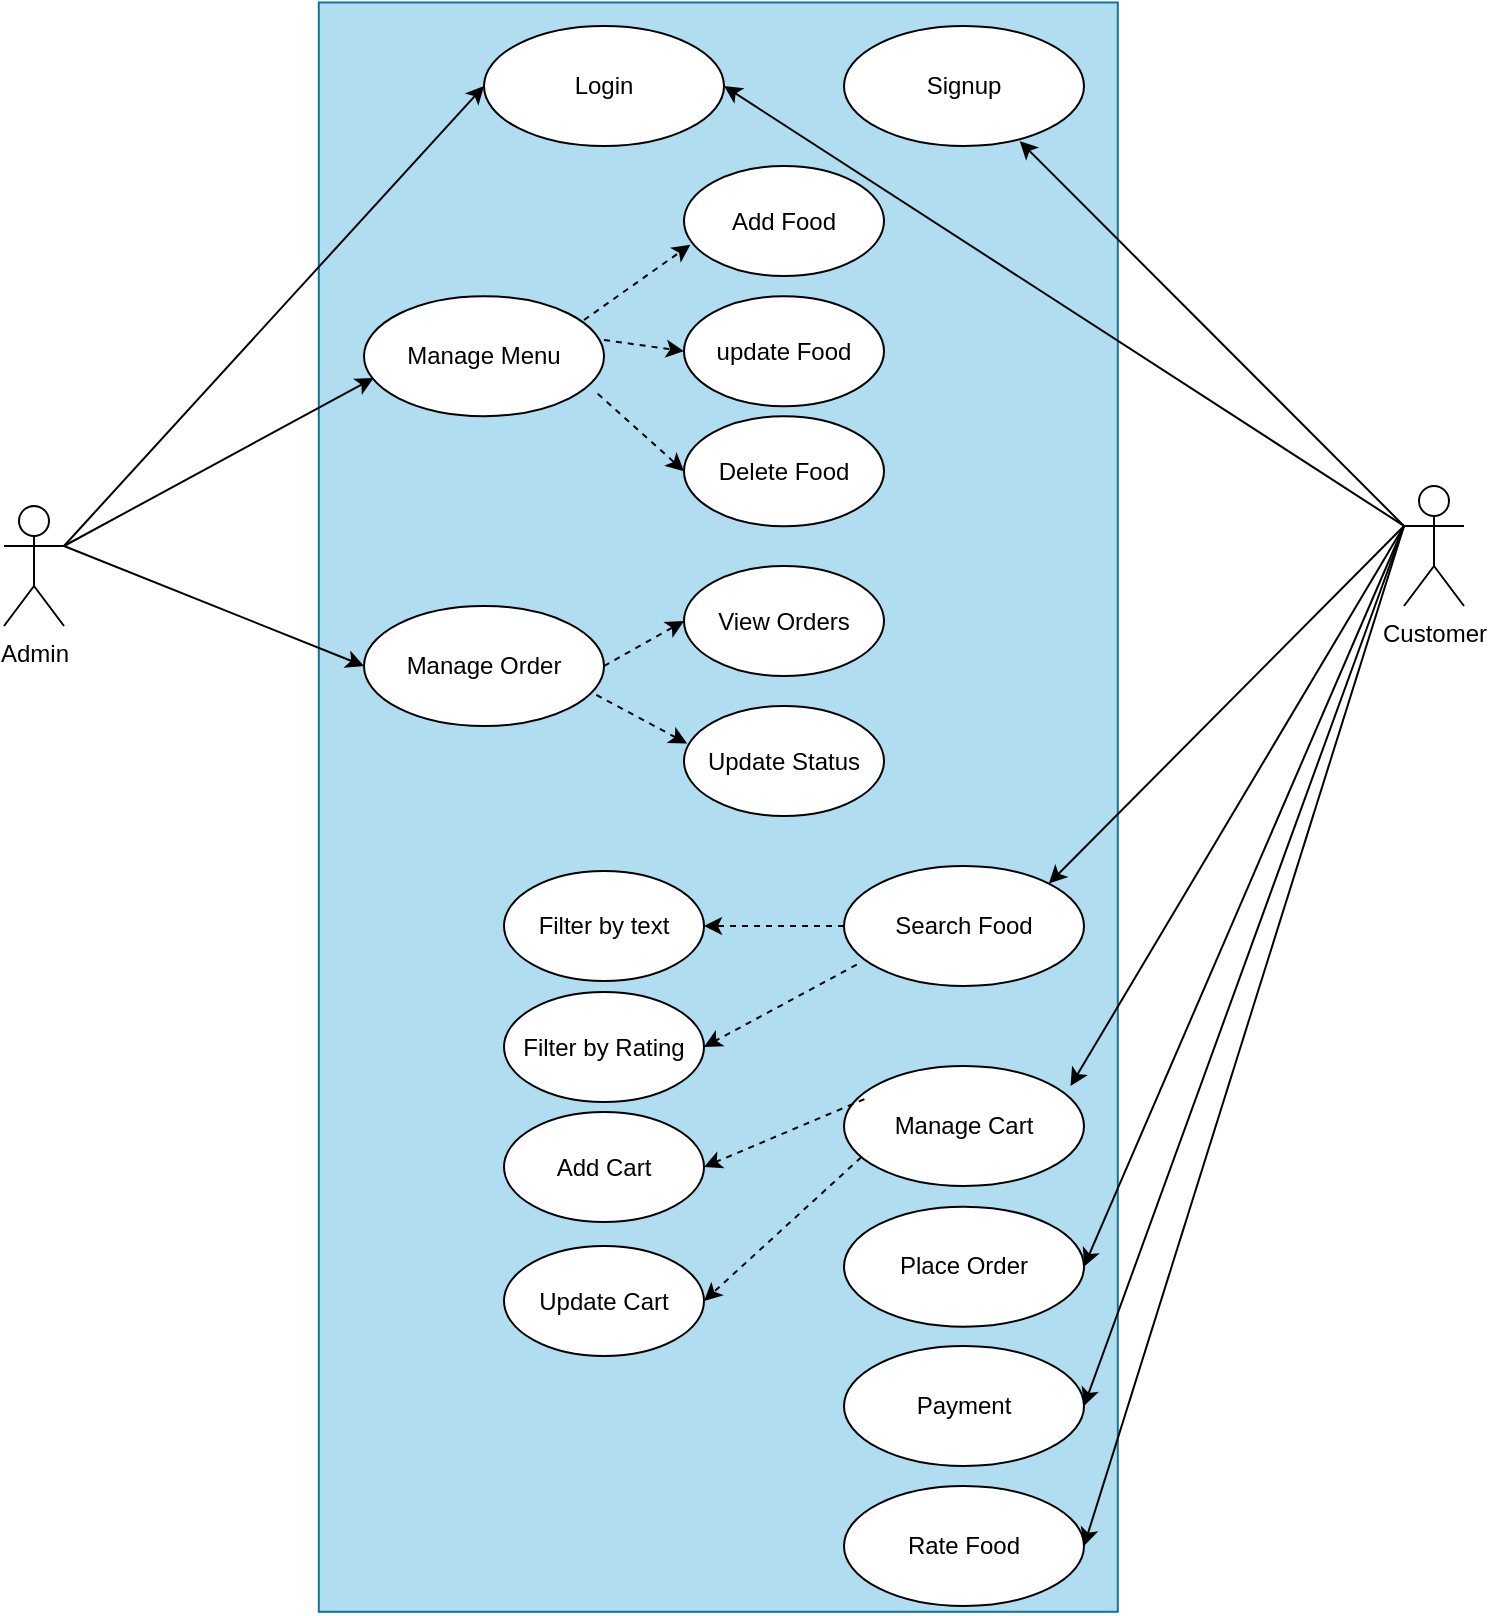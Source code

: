 <mxfile version="21.2.8" type="device">
  <diagram name="Page-1" id="pPOKh-YmzJtPuGADhw55">
    <mxGraphModel dx="1418" dy="871" grid="1" gridSize="10" guides="1" tooltips="1" connect="1" arrows="1" fold="1" page="1" pageScale="1" pageWidth="850" pageHeight="1100" math="0" shadow="0">
      <root>
        <mxCell id="0" />
        <mxCell id="1" parent="0" />
        <mxCell id="N4rjfB7TxiQELWGpWiUa-11" value="" style="rounded=0;whiteSpace=wrap;html=1;rotation=90;fillColor=#b1ddf0;strokeColor=#10739e;" vertex="1" parent="1">
          <mxGeometry x="-5.18" y="230.81" width="804.67" height="399.51" as="geometry" />
        </mxCell>
        <mxCell id="N4rjfB7TxiQELWGpWiUa-1" value="Admin" style="shape=umlActor;verticalLabelPosition=bottom;verticalAlign=top;html=1;outlineConnect=0;" vertex="1" parent="1">
          <mxGeometry x="40" y="280" width="30" height="60" as="geometry" />
        </mxCell>
        <mxCell id="N4rjfB7TxiQELWGpWiUa-2" value="Customer" style="shape=umlActor;verticalLabelPosition=bottom;verticalAlign=top;html=1;outlineConnect=0;" vertex="1" parent="1">
          <mxGeometry x="740" y="270" width="30" height="60" as="geometry" />
        </mxCell>
        <mxCell id="N4rjfB7TxiQELWGpWiUa-5" value="update Food" style="ellipse;whiteSpace=wrap;html=1;" vertex="1" parent="1">
          <mxGeometry x="380" y="175.08" width="100" height="55" as="geometry" />
        </mxCell>
        <mxCell id="N4rjfB7TxiQELWGpWiUa-6" value="Login" style="ellipse;whiteSpace=wrap;html=1;" vertex="1" parent="1">
          <mxGeometry x="280" y="40" width="120" height="60" as="geometry" />
        </mxCell>
        <mxCell id="N4rjfB7TxiQELWGpWiUa-8" value="Manage Menu" style="ellipse;whiteSpace=wrap;html=1;" vertex="1" parent="1">
          <mxGeometry x="220" y="175.08" width="120" height="60" as="geometry" />
        </mxCell>
        <mxCell id="N4rjfB7TxiQELWGpWiUa-12" value="Add Food" style="ellipse;whiteSpace=wrap;html=1;" vertex="1" parent="1">
          <mxGeometry x="380" y="110" width="100" height="55" as="geometry" />
        </mxCell>
        <mxCell id="N4rjfB7TxiQELWGpWiUa-13" value="Manage Order" style="ellipse;whiteSpace=wrap;html=1;" vertex="1" parent="1">
          <mxGeometry x="220.0" y="330" width="120" height="60" as="geometry" />
        </mxCell>
        <mxCell id="N4rjfB7TxiQELWGpWiUa-14" value="" style="endArrow=classic;html=1;rounded=0;exitX=1;exitY=0.333;exitDx=0;exitDy=0;exitPerimeter=0;entryX=0;entryY=0.5;entryDx=0;entryDy=0;" edge="1" parent="1" source="N4rjfB7TxiQELWGpWiUa-1" target="N4rjfB7TxiQELWGpWiUa-6">
          <mxGeometry width="50" height="50" relative="1" as="geometry">
            <mxPoint x="70" y="290" as="sourcePoint" />
            <mxPoint x="190" y="90" as="targetPoint" />
          </mxGeometry>
        </mxCell>
        <mxCell id="N4rjfB7TxiQELWGpWiUa-17" value="" style="endArrow=classic;html=1;rounded=0;entryX=1;entryY=0.5;entryDx=0;entryDy=0;exitX=0;exitY=0.333;exitDx=0;exitDy=0;exitPerimeter=0;" edge="1" parent="1" source="N4rjfB7TxiQELWGpWiUa-2" target="N4rjfB7TxiQELWGpWiUa-6">
          <mxGeometry width="50" height="50" relative="1" as="geometry">
            <mxPoint x="600" y="190" as="sourcePoint" />
            <mxPoint x="650" y="140" as="targetPoint" />
          </mxGeometry>
        </mxCell>
        <mxCell id="N4rjfB7TxiQELWGpWiUa-26" value="Search Food" style="ellipse;whiteSpace=wrap;html=1;" vertex="1" parent="1">
          <mxGeometry x="460" y="460" width="120" height="60" as="geometry" />
        </mxCell>
        <mxCell id="N4rjfB7TxiQELWGpWiUa-30" value="Manage Cart" style="ellipse;whiteSpace=wrap;html=1;" vertex="1" parent="1">
          <mxGeometry x="460" y="560" width="120" height="60" as="geometry" />
        </mxCell>
        <mxCell id="N4rjfB7TxiQELWGpWiUa-33" value="Delete Food" style="ellipse;whiteSpace=wrap;html=1;" vertex="1" parent="1">
          <mxGeometry x="380" y="235.08" width="100" height="55" as="geometry" />
        </mxCell>
        <mxCell id="N4rjfB7TxiQELWGpWiUa-34" value="View Orders" style="ellipse;whiteSpace=wrap;html=1;" vertex="1" parent="1">
          <mxGeometry x="380" y="310" width="100" height="55" as="geometry" />
        </mxCell>
        <mxCell id="N4rjfB7TxiQELWGpWiUa-35" value="Update Status" style="ellipse;whiteSpace=wrap;html=1;" vertex="1" parent="1">
          <mxGeometry x="380" y="380" width="100" height="55" as="geometry" />
        </mxCell>
        <mxCell id="N4rjfB7TxiQELWGpWiUa-36" value="Filter by text" style="ellipse;whiteSpace=wrap;html=1;" vertex="1" parent="1">
          <mxGeometry x="290" y="462.5" width="100" height="55" as="geometry" />
        </mxCell>
        <mxCell id="N4rjfB7TxiQELWGpWiUa-37" value="Filter by Rating" style="ellipse;whiteSpace=wrap;html=1;" vertex="1" parent="1">
          <mxGeometry x="290" y="523" width="100" height="55" as="geometry" />
        </mxCell>
        <mxCell id="N4rjfB7TxiQELWGpWiUa-38" value="Add Cart" style="ellipse;whiteSpace=wrap;html=1;" vertex="1" parent="1">
          <mxGeometry x="290" y="583" width="100" height="55" as="geometry" />
        </mxCell>
        <mxCell id="N4rjfB7TxiQELWGpWiUa-39" value="Update Cart" style="ellipse;whiteSpace=wrap;html=1;" vertex="1" parent="1">
          <mxGeometry x="290" y="650" width="100" height="55" as="geometry" />
        </mxCell>
        <mxCell id="N4rjfB7TxiQELWGpWiUa-40" value="Place Order" style="ellipse;whiteSpace=wrap;html=1;" vertex="1" parent="1">
          <mxGeometry x="460" y="630.32" width="120" height="60" as="geometry" />
        </mxCell>
        <mxCell id="N4rjfB7TxiQELWGpWiUa-41" value="Rate Food" style="ellipse;whiteSpace=wrap;html=1;" vertex="1" parent="1">
          <mxGeometry x="460" y="770" width="120" height="60" as="geometry" />
        </mxCell>
        <mxCell id="N4rjfB7TxiQELWGpWiUa-43" value="" style="endArrow=classic;html=1;rounded=0;entryX=1;entryY=0;entryDx=0;entryDy=0;exitX=0;exitY=0.333;exitDx=0;exitDy=0;exitPerimeter=0;" edge="1" parent="1" source="N4rjfB7TxiQELWGpWiUa-2" target="N4rjfB7TxiQELWGpWiUa-26">
          <mxGeometry width="50" height="50" relative="1" as="geometry">
            <mxPoint x="750" y="300" as="sourcePoint" />
            <mxPoint x="440" y="80" as="targetPoint" />
          </mxGeometry>
        </mxCell>
        <mxCell id="N4rjfB7TxiQELWGpWiUa-44" value="" style="endArrow=classic;html=1;rounded=0;entryX=0.944;entryY=0.167;entryDx=0;entryDy=0;exitX=0;exitY=0.333;exitDx=0;exitDy=0;exitPerimeter=0;entryPerimeter=0;" edge="1" parent="1" source="N4rjfB7TxiQELWGpWiUa-2" target="N4rjfB7TxiQELWGpWiUa-30">
          <mxGeometry width="50" height="50" relative="1" as="geometry">
            <mxPoint x="760" y="310" as="sourcePoint" />
            <mxPoint x="573" y="479" as="targetPoint" />
          </mxGeometry>
        </mxCell>
        <mxCell id="N4rjfB7TxiQELWGpWiUa-45" value="" style="endArrow=classic;html=1;rounded=0;entryX=1;entryY=0.5;entryDx=0;entryDy=0;" edge="1" parent="1" target="N4rjfB7TxiQELWGpWiUa-40">
          <mxGeometry width="50" height="50" relative="1" as="geometry">
            <mxPoint x="740" y="290" as="sourcePoint" />
            <mxPoint x="580" y="630" as="targetPoint" />
          </mxGeometry>
        </mxCell>
        <mxCell id="N4rjfB7TxiQELWGpWiUa-46" value="" style="endArrow=classic;html=1;rounded=0;entryX=1;entryY=0.5;entryDx=0;entryDy=0;" edge="1" parent="1" target="N4rjfB7TxiQELWGpWiUa-41">
          <mxGeometry width="50" height="50" relative="1" as="geometry">
            <mxPoint x="740" y="290" as="sourcePoint" />
            <mxPoint x="590" y="640" as="targetPoint" />
          </mxGeometry>
        </mxCell>
        <mxCell id="N4rjfB7TxiQELWGpWiUa-47" value="" style="endArrow=classic;html=1;rounded=0;exitX=1;exitY=0.333;exitDx=0;exitDy=0;exitPerimeter=0;entryX=0;entryY=0.5;entryDx=0;entryDy=0;" edge="1" parent="1" source="N4rjfB7TxiQELWGpWiUa-1" target="N4rjfB7TxiQELWGpWiUa-13">
          <mxGeometry width="50" height="50" relative="1" as="geometry">
            <mxPoint x="80" y="310" as="sourcePoint" />
            <mxPoint x="320" y="80" as="targetPoint" />
          </mxGeometry>
        </mxCell>
        <mxCell id="N4rjfB7TxiQELWGpWiUa-48" value="" style="html=1;labelBackgroundColor=#ffffff;startArrow=none;startFill=0;startSize=6;endArrow=classic;endFill=1;endSize=6;jettySize=auto;orthogonalLoop=1;strokeWidth=1;dashed=1;fontSize=14;rounded=0;exitX=0.968;exitY=0.741;exitDx=0;exitDy=0;exitPerimeter=0;entryX=0.016;entryY=0.341;entryDx=0;entryDy=0;entryPerimeter=0;" edge="1" parent="1" source="N4rjfB7TxiQELWGpWiUa-13" target="N4rjfB7TxiQELWGpWiUa-35">
          <mxGeometry width="60" height="60" relative="1" as="geometry">
            <mxPoint x="370" y="460" as="sourcePoint" />
            <mxPoint x="430" y="400" as="targetPoint" />
          </mxGeometry>
        </mxCell>
        <mxCell id="N4rjfB7TxiQELWGpWiUa-49" value="" style="html=1;labelBackgroundColor=#ffffff;startArrow=none;startFill=0;startSize=6;endArrow=classic;endFill=1;endSize=6;jettySize=auto;orthogonalLoop=1;strokeWidth=1;dashed=1;fontSize=14;rounded=0;exitX=1;exitY=0.5;exitDx=0;exitDy=0;entryX=0;entryY=0.5;entryDx=0;entryDy=0;" edge="1" parent="1" source="N4rjfB7TxiQELWGpWiUa-13" target="N4rjfB7TxiQELWGpWiUa-34">
          <mxGeometry width="60" height="60" relative="1" as="geometry">
            <mxPoint x="346" y="384" as="sourcePoint" />
            <mxPoint x="392" y="409" as="targetPoint" />
          </mxGeometry>
        </mxCell>
        <mxCell id="N4rjfB7TxiQELWGpWiUa-50" value="" style="html=1;labelBackgroundColor=#ffffff;startArrow=none;startFill=0;startSize=6;endArrow=classic;endFill=1;endSize=6;jettySize=auto;orthogonalLoop=1;strokeWidth=1;dashed=1;fontSize=14;rounded=0;exitX=1;exitY=0.5;exitDx=0;exitDy=0;entryX=0.032;entryY=0.715;entryDx=0;entryDy=0;entryPerimeter=0;" edge="1" parent="1" target="N4rjfB7TxiQELWGpWiUa-12">
          <mxGeometry width="60" height="60" relative="1" as="geometry">
            <mxPoint x="330" y="187" as="sourcePoint" />
            <mxPoint x="370" y="165" as="targetPoint" />
          </mxGeometry>
        </mxCell>
        <mxCell id="N4rjfB7TxiQELWGpWiUa-52" value="" style="html=1;labelBackgroundColor=#ffffff;startArrow=none;startFill=0;startSize=6;endArrow=classic;endFill=1;endSize=6;jettySize=auto;orthogonalLoop=1;strokeWidth=1;dashed=1;fontSize=14;rounded=0;exitX=1;exitY=0.5;exitDx=0;exitDy=0;entryX=0;entryY=0.5;entryDx=0;entryDy=0;" edge="1" parent="1" target="N4rjfB7TxiQELWGpWiUa-5">
          <mxGeometry width="60" height="60" relative="1" as="geometry">
            <mxPoint x="340" y="197" as="sourcePoint" />
            <mxPoint x="393" y="159" as="targetPoint" />
          </mxGeometry>
        </mxCell>
        <mxCell id="N4rjfB7TxiQELWGpWiUa-53" value="" style="html=1;labelBackgroundColor=#ffffff;startArrow=none;startFill=0;startSize=6;endArrow=classic;endFill=1;endSize=6;jettySize=auto;orthogonalLoop=1;strokeWidth=1;dashed=1;fontSize=14;rounded=0;exitX=0.974;exitY=0.813;exitDx=0;exitDy=0;entryX=0;entryY=0.5;entryDx=0;entryDy=0;exitPerimeter=0;" edge="1" parent="1" source="N4rjfB7TxiQELWGpWiUa-8" target="N4rjfB7TxiQELWGpWiUa-33">
          <mxGeometry width="60" height="60" relative="1" as="geometry">
            <mxPoint x="350" y="207" as="sourcePoint" />
            <mxPoint x="403" y="169" as="targetPoint" />
          </mxGeometry>
        </mxCell>
        <mxCell id="N4rjfB7TxiQELWGpWiUa-54" value="" style="html=1;labelBackgroundColor=#ffffff;startArrow=none;startFill=0;startSize=6;endArrow=classic;endFill=1;endSize=6;jettySize=auto;orthogonalLoop=1;strokeWidth=1;dashed=1;fontSize=14;rounded=0;exitX=0;exitY=0.5;exitDx=0;exitDy=0;entryX=1;entryY=0.5;entryDx=0;entryDy=0;" edge="1" parent="1" source="N4rjfB7TxiQELWGpWiUa-26" target="N4rjfB7TxiQELWGpWiUa-36">
          <mxGeometry width="60" height="60" relative="1" as="geometry">
            <mxPoint x="346" y="384" as="sourcePoint" />
            <mxPoint x="392" y="409" as="targetPoint" />
          </mxGeometry>
        </mxCell>
        <mxCell id="N4rjfB7TxiQELWGpWiUa-55" value="" style="html=1;labelBackgroundColor=#ffffff;startArrow=none;startFill=0;startSize=6;endArrow=classic;endFill=1;endSize=6;jettySize=auto;orthogonalLoop=1;strokeWidth=1;dashed=1;fontSize=14;rounded=0;exitX=0.053;exitY=0.822;exitDx=0;exitDy=0;entryX=1;entryY=0.5;entryDx=0;entryDy=0;exitPerimeter=0;" edge="1" parent="1" source="N4rjfB7TxiQELWGpWiUa-26" target="N4rjfB7TxiQELWGpWiUa-37">
          <mxGeometry width="60" height="60" relative="1" as="geometry">
            <mxPoint x="470" y="500" as="sourcePoint" />
            <mxPoint x="400" y="500" as="targetPoint" />
          </mxGeometry>
        </mxCell>
        <mxCell id="N4rjfB7TxiQELWGpWiUa-56" value="" style="html=1;labelBackgroundColor=#ffffff;startArrow=none;startFill=0;startSize=6;endArrow=classic;endFill=1;endSize=6;jettySize=auto;orthogonalLoop=1;strokeWidth=1;dashed=1;fontSize=14;rounded=0;exitX=0.085;exitY=0.276;exitDx=0;exitDy=0;entryX=1;entryY=0.5;entryDx=0;entryDy=0;exitPerimeter=0;" edge="1" parent="1" source="N4rjfB7TxiQELWGpWiUa-30" target="N4rjfB7TxiQELWGpWiUa-38">
          <mxGeometry width="60" height="60" relative="1" as="geometry">
            <mxPoint x="480" y="510" as="sourcePoint" />
            <mxPoint x="400" y="561" as="targetPoint" />
          </mxGeometry>
        </mxCell>
        <mxCell id="N4rjfB7TxiQELWGpWiUa-57" value="" style="html=1;labelBackgroundColor=#ffffff;startArrow=none;startFill=0;startSize=6;endArrow=classic;endFill=1;endSize=6;jettySize=auto;orthogonalLoop=1;strokeWidth=1;dashed=1;fontSize=14;rounded=0;exitX=0.072;exitY=0.76;exitDx=0;exitDy=0;entryX=1;entryY=0.5;entryDx=0;entryDy=0;exitPerimeter=0;" edge="1" parent="1" source="N4rjfB7TxiQELWGpWiUa-30" target="N4rjfB7TxiQELWGpWiUa-39">
          <mxGeometry width="60" height="60" relative="1" as="geometry">
            <mxPoint x="480" y="617" as="sourcePoint" />
            <mxPoint x="400" y="621" as="targetPoint" />
          </mxGeometry>
        </mxCell>
        <mxCell id="N4rjfB7TxiQELWGpWiUa-58" value="" style="endArrow=classic;html=1;rounded=0;entryX=0.04;entryY=0.682;entryDx=0;entryDy=0;entryPerimeter=0;" edge="1" parent="1" target="N4rjfB7TxiQELWGpWiUa-8">
          <mxGeometry width="50" height="50" relative="1" as="geometry">
            <mxPoint x="70" y="300" as="sourcePoint" />
            <mxPoint x="230" y="370" as="targetPoint" />
          </mxGeometry>
        </mxCell>
        <mxCell id="N4rjfB7TxiQELWGpWiUa-59" value="Signup" style="ellipse;whiteSpace=wrap;html=1;" vertex="1" parent="1">
          <mxGeometry x="460" y="40" width="120" height="60" as="geometry" />
        </mxCell>
        <mxCell id="N4rjfB7TxiQELWGpWiUa-60" value="" style="endArrow=classic;html=1;rounded=0;entryX=0.732;entryY=0.959;entryDx=0;entryDy=0;exitX=0;exitY=0.333;exitDx=0;exitDy=0;exitPerimeter=0;entryPerimeter=0;" edge="1" parent="1" source="N4rjfB7TxiQELWGpWiUa-2" target="N4rjfB7TxiQELWGpWiUa-59">
          <mxGeometry width="50" height="50" relative="1" as="geometry">
            <mxPoint x="750" y="300" as="sourcePoint" />
            <mxPoint x="410" y="80" as="targetPoint" />
          </mxGeometry>
        </mxCell>
        <mxCell id="N4rjfB7TxiQELWGpWiUa-61" value="Payment" style="ellipse;whiteSpace=wrap;html=1;" vertex="1" parent="1">
          <mxGeometry x="460" y="700" width="120" height="60" as="geometry" />
        </mxCell>
        <mxCell id="N4rjfB7TxiQELWGpWiUa-62" value="" style="endArrow=classic;html=1;rounded=0;entryX=1;entryY=0.5;entryDx=0;entryDy=0;" edge="1" parent="1" target="N4rjfB7TxiQELWGpWiUa-61">
          <mxGeometry width="50" height="50" relative="1" as="geometry">
            <mxPoint x="740" y="290" as="sourcePoint" />
            <mxPoint x="590" y="810" as="targetPoint" />
          </mxGeometry>
        </mxCell>
      </root>
    </mxGraphModel>
  </diagram>
</mxfile>
